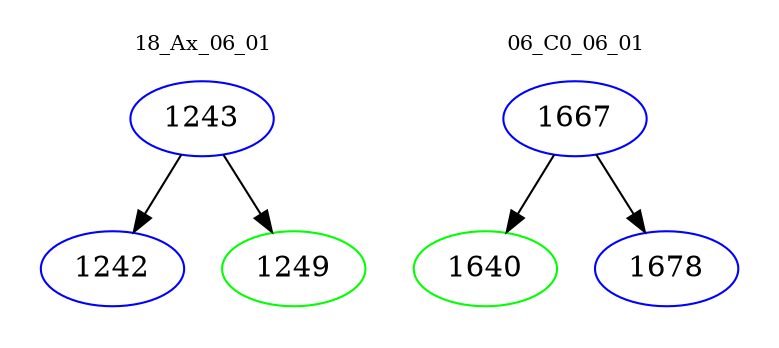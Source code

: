 digraph{
subgraph cluster_0 {
color = white
label = "18_Ax_06_01";
fontsize=10;
T0_1243 [label="1243", color="blue"]
T0_1243 -> T0_1242 [color="black"]
T0_1242 [label="1242", color="blue"]
T0_1243 -> T0_1249 [color="black"]
T0_1249 [label="1249", color="green"]
}
subgraph cluster_1 {
color = white
label = "06_C0_06_01";
fontsize=10;
T1_1667 [label="1667", color="blue"]
T1_1667 -> T1_1640 [color="black"]
T1_1640 [label="1640", color="green"]
T1_1667 -> T1_1678 [color="black"]
T1_1678 [label="1678", color="blue"]
}
}
